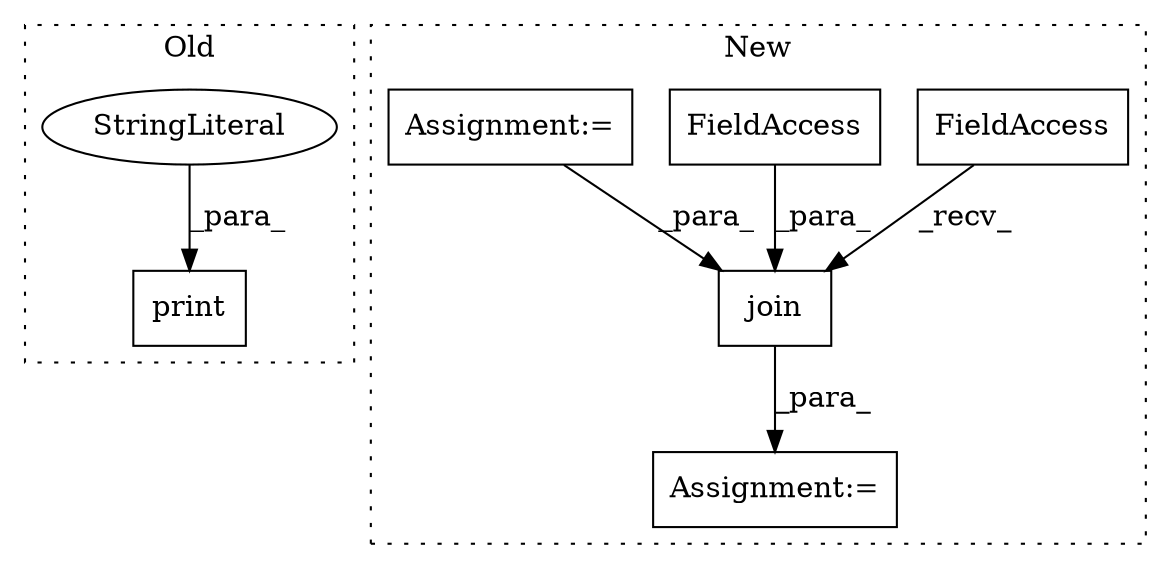 digraph G {
subgraph cluster0 {
1 [label="print" a="32" s="1854,1897" l="6,1" shape="box"];
6 [label="StringLiteral" a="45" s="1860" l="17" shape="ellipse"];
label = "Old";
style="dotted";
}
subgraph cluster1 {
2 [label="join" a="32" s="5371,5415" l="5,1" shape="box"];
3 [label="Assignment:=" a="7" s="5362" l="1" shape="box"];
4 [label="FieldAccess" a="22" s="5363" l="7" shape="box"];
5 [label="FieldAccess" a="22" s="5376" l="19" shape="box"];
7 [label="Assignment:=" a="7" s="5167" l="1" shape="box"];
label = "New";
style="dotted";
}
2 -> 3 [label="_para_"];
4 -> 2 [label="_recv_"];
5 -> 2 [label="_para_"];
6 -> 1 [label="_para_"];
7 -> 2 [label="_para_"];
}